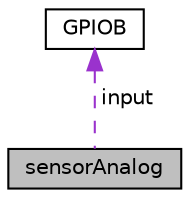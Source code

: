 digraph "sensorAnalog"
{
 // LATEX_PDF_SIZE
  edge [fontname="Helvetica",fontsize="10",labelfontname="Helvetica",labelfontsize="10"];
  node [fontname="Helvetica",fontsize="10",shape=record];
  Node1 [label="sensorAnalog",height=0.2,width=0.4,color="black", fillcolor="grey75", style="filled", fontcolor="black",tooltip=" "];
  Node2 -> Node1 [dir="back",color="darkorchid3",fontsize="10",style="dashed",label=" input" ,fontname="Helvetica"];
  Node2 [label="GPIOB",height=0.2,width=0.4,color="black", fillcolor="white", style="filled",URL="$struct_g_p_i_o_b.html",tooltip=" "];
}
